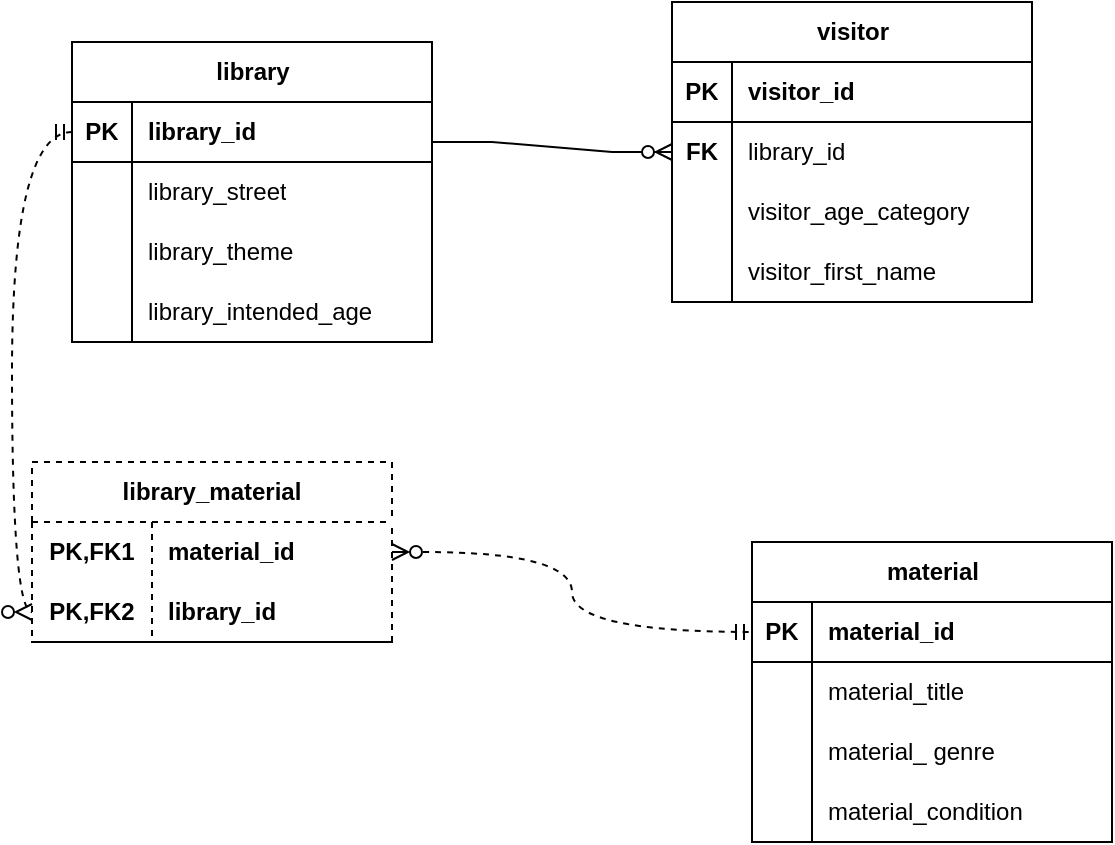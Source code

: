 <mxfile version="24.8.9">
  <diagram name="Page-1" id="pmgUfY8k_UfyqdR4RdMb">
    <mxGraphModel dx="794" dy="454" grid="1" gridSize="10" guides="1" tooltips="1" connect="1" arrows="1" fold="1" page="1" pageScale="1" pageWidth="850" pageHeight="1100" math="0" shadow="0">
      <root>
        <mxCell id="0" />
        <mxCell id="1" parent="0" />
        <mxCell id="-FO2W6koMRqXsFn11K_Z-1" value="library" style="shape=table;startSize=30;container=1;collapsible=1;childLayout=tableLayout;fixedRows=1;rowLines=0;fontStyle=1;align=center;resizeLast=1;html=1;" parent="1" vertex="1">
          <mxGeometry x="140" y="40" width="180" height="150" as="geometry" />
        </mxCell>
        <mxCell id="-FO2W6koMRqXsFn11K_Z-2" value="" style="shape=tableRow;horizontal=0;startSize=0;swimlaneHead=0;swimlaneBody=0;fillColor=none;collapsible=0;dropTarget=0;points=[[0,0.5],[1,0.5]];portConstraint=eastwest;top=0;left=0;right=0;bottom=1;" parent="-FO2W6koMRqXsFn11K_Z-1" vertex="1">
          <mxGeometry y="30" width="180" height="30" as="geometry" />
        </mxCell>
        <mxCell id="-FO2W6koMRqXsFn11K_Z-3" value="PK" style="shape=partialRectangle;connectable=0;fillColor=none;top=0;left=0;bottom=0;right=0;fontStyle=1;overflow=hidden;whiteSpace=wrap;html=1;" parent="-FO2W6koMRqXsFn11K_Z-2" vertex="1">
          <mxGeometry width="30" height="30" as="geometry">
            <mxRectangle width="30" height="30" as="alternateBounds" />
          </mxGeometry>
        </mxCell>
        <mxCell id="-FO2W6koMRqXsFn11K_Z-4" value="library_id" style="shape=partialRectangle;connectable=0;fillColor=none;top=0;left=0;bottom=0;right=0;align=left;spacingLeft=6;fontStyle=1;overflow=hidden;whiteSpace=wrap;html=1;" parent="-FO2W6koMRqXsFn11K_Z-2" vertex="1">
          <mxGeometry x="30" width="150" height="30" as="geometry">
            <mxRectangle width="150" height="30" as="alternateBounds" />
          </mxGeometry>
        </mxCell>
        <mxCell id="-FO2W6koMRqXsFn11K_Z-5" value="" style="shape=tableRow;horizontal=0;startSize=0;swimlaneHead=0;swimlaneBody=0;fillColor=none;collapsible=0;dropTarget=0;points=[[0,0.5],[1,0.5]];portConstraint=eastwest;top=0;left=0;right=0;bottom=0;" parent="-FO2W6koMRqXsFn11K_Z-1" vertex="1">
          <mxGeometry y="60" width="180" height="30" as="geometry" />
        </mxCell>
        <mxCell id="-FO2W6koMRqXsFn11K_Z-6" value="" style="shape=partialRectangle;connectable=0;fillColor=none;top=0;left=0;bottom=0;right=0;editable=1;overflow=hidden;whiteSpace=wrap;html=1;" parent="-FO2W6koMRqXsFn11K_Z-5" vertex="1">
          <mxGeometry width="30" height="30" as="geometry">
            <mxRectangle width="30" height="30" as="alternateBounds" />
          </mxGeometry>
        </mxCell>
        <mxCell id="-FO2W6koMRqXsFn11K_Z-7" value="library_street" style="shape=partialRectangle;connectable=0;fillColor=none;top=0;left=0;bottom=0;right=0;align=left;spacingLeft=6;overflow=hidden;whiteSpace=wrap;html=1;" parent="-FO2W6koMRqXsFn11K_Z-5" vertex="1">
          <mxGeometry x="30" width="150" height="30" as="geometry">
            <mxRectangle width="150" height="30" as="alternateBounds" />
          </mxGeometry>
        </mxCell>
        <mxCell id="-FO2W6koMRqXsFn11K_Z-8" value="" style="shape=tableRow;horizontal=0;startSize=0;swimlaneHead=0;swimlaneBody=0;fillColor=none;collapsible=0;dropTarget=0;points=[[0,0.5],[1,0.5]];portConstraint=eastwest;top=0;left=0;right=0;bottom=0;" parent="-FO2W6koMRqXsFn11K_Z-1" vertex="1">
          <mxGeometry y="90" width="180" height="30" as="geometry" />
        </mxCell>
        <mxCell id="-FO2W6koMRqXsFn11K_Z-9" value="" style="shape=partialRectangle;connectable=0;fillColor=none;top=0;left=0;bottom=0;right=0;editable=1;overflow=hidden;whiteSpace=wrap;html=1;" parent="-FO2W6koMRqXsFn11K_Z-8" vertex="1">
          <mxGeometry width="30" height="30" as="geometry">
            <mxRectangle width="30" height="30" as="alternateBounds" />
          </mxGeometry>
        </mxCell>
        <mxCell id="-FO2W6koMRqXsFn11K_Z-10" value="library_theme" style="shape=partialRectangle;connectable=0;fillColor=none;top=0;left=0;bottom=0;right=0;align=left;spacingLeft=6;overflow=hidden;whiteSpace=wrap;html=1;" parent="-FO2W6koMRqXsFn11K_Z-8" vertex="1">
          <mxGeometry x="30" width="150" height="30" as="geometry">
            <mxRectangle width="150" height="30" as="alternateBounds" />
          </mxGeometry>
        </mxCell>
        <mxCell id="-FO2W6koMRqXsFn11K_Z-11" value="" style="shape=tableRow;horizontal=0;startSize=0;swimlaneHead=0;swimlaneBody=0;fillColor=none;collapsible=0;dropTarget=0;points=[[0,0.5],[1,0.5]];portConstraint=eastwest;top=0;left=0;right=0;bottom=0;" parent="-FO2W6koMRqXsFn11K_Z-1" vertex="1">
          <mxGeometry y="120" width="180" height="30" as="geometry" />
        </mxCell>
        <mxCell id="-FO2W6koMRqXsFn11K_Z-12" value="" style="shape=partialRectangle;connectable=0;fillColor=none;top=0;left=0;bottom=0;right=0;editable=1;overflow=hidden;whiteSpace=wrap;html=1;" parent="-FO2W6koMRqXsFn11K_Z-11" vertex="1">
          <mxGeometry width="30" height="30" as="geometry">
            <mxRectangle width="30" height="30" as="alternateBounds" />
          </mxGeometry>
        </mxCell>
        <mxCell id="-FO2W6koMRqXsFn11K_Z-13" value="library_intended_age" style="shape=partialRectangle;connectable=0;fillColor=none;top=0;left=0;bottom=0;right=0;align=left;spacingLeft=6;overflow=hidden;whiteSpace=wrap;html=1;" parent="-FO2W6koMRqXsFn11K_Z-11" vertex="1">
          <mxGeometry x="30" width="150" height="30" as="geometry">
            <mxRectangle width="150" height="30" as="alternateBounds" />
          </mxGeometry>
        </mxCell>
        <mxCell id="-FO2W6koMRqXsFn11K_Z-14" value="visitor" style="shape=table;startSize=30;container=1;collapsible=1;childLayout=tableLayout;fixedRows=1;rowLines=0;fontStyle=1;align=center;resizeLast=1;html=1;" parent="1" vertex="1">
          <mxGeometry x="440" y="20" width="180" height="150" as="geometry" />
        </mxCell>
        <mxCell id="-FO2W6koMRqXsFn11K_Z-15" value="" style="shape=tableRow;horizontal=0;startSize=0;swimlaneHead=0;swimlaneBody=0;fillColor=none;collapsible=0;dropTarget=0;points=[[0,0.5],[1,0.5]];portConstraint=eastwest;top=0;left=0;right=0;bottom=1;" parent="-FO2W6koMRqXsFn11K_Z-14" vertex="1">
          <mxGeometry y="30" width="180" height="30" as="geometry" />
        </mxCell>
        <mxCell id="-FO2W6koMRqXsFn11K_Z-16" value="PK" style="shape=partialRectangle;connectable=0;fillColor=none;top=0;left=0;bottom=0;right=0;fontStyle=1;overflow=hidden;whiteSpace=wrap;html=1;" parent="-FO2W6koMRqXsFn11K_Z-15" vertex="1">
          <mxGeometry width="30" height="30" as="geometry">
            <mxRectangle width="30" height="30" as="alternateBounds" />
          </mxGeometry>
        </mxCell>
        <mxCell id="-FO2W6koMRqXsFn11K_Z-17" value="visitor_id" style="shape=partialRectangle;connectable=0;fillColor=none;top=0;left=0;bottom=0;right=0;align=left;spacingLeft=6;fontStyle=1;overflow=hidden;whiteSpace=wrap;html=1;" parent="-FO2W6koMRqXsFn11K_Z-15" vertex="1">
          <mxGeometry x="30" width="150" height="30" as="geometry">
            <mxRectangle width="150" height="30" as="alternateBounds" />
          </mxGeometry>
        </mxCell>
        <mxCell id="-FO2W6koMRqXsFn11K_Z-18" value="" style="shape=tableRow;horizontal=0;startSize=0;swimlaneHead=0;swimlaneBody=0;fillColor=none;collapsible=0;dropTarget=0;points=[[0,0.5],[1,0.5]];portConstraint=eastwest;top=0;left=0;right=0;bottom=0;" parent="-FO2W6koMRqXsFn11K_Z-14" vertex="1">
          <mxGeometry y="60" width="180" height="30" as="geometry" />
        </mxCell>
        <mxCell id="-FO2W6koMRqXsFn11K_Z-19" value="&lt;b&gt;FK&lt;/b&gt;" style="shape=partialRectangle;connectable=0;fillColor=none;top=0;left=0;bottom=0;right=0;editable=1;overflow=hidden;whiteSpace=wrap;html=1;" parent="-FO2W6koMRqXsFn11K_Z-18" vertex="1">
          <mxGeometry width="30" height="30" as="geometry">
            <mxRectangle width="30" height="30" as="alternateBounds" />
          </mxGeometry>
        </mxCell>
        <mxCell id="-FO2W6koMRqXsFn11K_Z-20" value="library_id" style="shape=partialRectangle;connectable=0;fillColor=none;top=0;left=0;bottom=0;right=0;align=left;spacingLeft=6;overflow=hidden;whiteSpace=wrap;html=1;" parent="-FO2W6koMRqXsFn11K_Z-18" vertex="1">
          <mxGeometry x="30" width="150" height="30" as="geometry">
            <mxRectangle width="150" height="30" as="alternateBounds" />
          </mxGeometry>
        </mxCell>
        <mxCell id="-FO2W6koMRqXsFn11K_Z-21" value="" style="shape=tableRow;horizontal=0;startSize=0;swimlaneHead=0;swimlaneBody=0;fillColor=none;collapsible=0;dropTarget=0;points=[[0,0.5],[1,0.5]];portConstraint=eastwest;top=0;left=0;right=0;bottom=0;" parent="-FO2W6koMRqXsFn11K_Z-14" vertex="1">
          <mxGeometry y="90" width="180" height="30" as="geometry" />
        </mxCell>
        <mxCell id="-FO2W6koMRqXsFn11K_Z-22" value="" style="shape=partialRectangle;connectable=0;fillColor=none;top=0;left=0;bottom=0;right=0;editable=1;overflow=hidden;whiteSpace=wrap;html=1;" parent="-FO2W6koMRqXsFn11K_Z-21" vertex="1">
          <mxGeometry width="30" height="30" as="geometry">
            <mxRectangle width="30" height="30" as="alternateBounds" />
          </mxGeometry>
        </mxCell>
        <mxCell id="-FO2W6koMRqXsFn11K_Z-23" value="visitor_age_category" style="shape=partialRectangle;connectable=0;fillColor=none;top=0;left=0;bottom=0;right=0;align=left;spacingLeft=6;overflow=hidden;whiteSpace=wrap;html=1;" parent="-FO2W6koMRqXsFn11K_Z-21" vertex="1">
          <mxGeometry x="30" width="150" height="30" as="geometry">
            <mxRectangle width="150" height="30" as="alternateBounds" />
          </mxGeometry>
        </mxCell>
        <mxCell id="-FO2W6koMRqXsFn11K_Z-24" value="" style="shape=tableRow;horizontal=0;startSize=0;swimlaneHead=0;swimlaneBody=0;fillColor=none;collapsible=0;dropTarget=0;points=[[0,0.5],[1,0.5]];portConstraint=eastwest;top=0;left=0;right=0;bottom=0;" parent="-FO2W6koMRqXsFn11K_Z-14" vertex="1">
          <mxGeometry y="120" width="180" height="30" as="geometry" />
        </mxCell>
        <mxCell id="-FO2W6koMRqXsFn11K_Z-25" value="" style="shape=partialRectangle;connectable=0;fillColor=none;top=0;left=0;bottom=0;right=0;editable=1;overflow=hidden;whiteSpace=wrap;html=1;" parent="-FO2W6koMRqXsFn11K_Z-24" vertex="1">
          <mxGeometry width="30" height="30" as="geometry">
            <mxRectangle width="30" height="30" as="alternateBounds" />
          </mxGeometry>
        </mxCell>
        <mxCell id="-FO2W6koMRqXsFn11K_Z-26" value="visitor_first_name" style="shape=partialRectangle;connectable=0;fillColor=none;top=0;left=0;bottom=0;right=0;align=left;spacingLeft=6;overflow=hidden;whiteSpace=wrap;html=1;" parent="-FO2W6koMRqXsFn11K_Z-24" vertex="1">
          <mxGeometry x="30" width="150" height="30" as="geometry">
            <mxRectangle width="150" height="30" as="alternateBounds" />
          </mxGeometry>
        </mxCell>
        <mxCell id="-FO2W6koMRqXsFn11K_Z-27" value="material" style="shape=table;startSize=30;container=1;collapsible=1;childLayout=tableLayout;fixedRows=1;rowLines=0;fontStyle=1;align=center;resizeLast=1;html=1;" parent="1" vertex="1">
          <mxGeometry x="480" y="290" width="180" height="150" as="geometry" />
        </mxCell>
        <mxCell id="-FO2W6koMRqXsFn11K_Z-28" value="" style="shape=tableRow;horizontal=0;startSize=0;swimlaneHead=0;swimlaneBody=0;fillColor=none;collapsible=0;dropTarget=0;points=[[0,0.5],[1,0.5]];portConstraint=eastwest;top=0;left=0;right=0;bottom=1;" parent="-FO2W6koMRqXsFn11K_Z-27" vertex="1">
          <mxGeometry y="30" width="180" height="30" as="geometry" />
        </mxCell>
        <mxCell id="-FO2W6koMRqXsFn11K_Z-29" value="PK" style="shape=partialRectangle;connectable=0;fillColor=none;top=0;left=0;bottom=0;right=0;fontStyle=1;overflow=hidden;whiteSpace=wrap;html=1;" parent="-FO2W6koMRqXsFn11K_Z-28" vertex="1">
          <mxGeometry width="30" height="30" as="geometry">
            <mxRectangle width="30" height="30" as="alternateBounds" />
          </mxGeometry>
        </mxCell>
        <mxCell id="-FO2W6koMRqXsFn11K_Z-30" value="material_id" style="shape=partialRectangle;connectable=0;fillColor=none;top=0;left=0;bottom=0;right=0;align=left;spacingLeft=6;fontStyle=1;overflow=hidden;whiteSpace=wrap;html=1;" parent="-FO2W6koMRqXsFn11K_Z-28" vertex="1">
          <mxGeometry x="30" width="150" height="30" as="geometry">
            <mxRectangle width="150" height="30" as="alternateBounds" />
          </mxGeometry>
        </mxCell>
        <mxCell id="-FO2W6koMRqXsFn11K_Z-31" value="" style="shape=tableRow;horizontal=0;startSize=0;swimlaneHead=0;swimlaneBody=0;fillColor=none;collapsible=0;dropTarget=0;points=[[0,0.5],[1,0.5]];portConstraint=eastwest;top=0;left=0;right=0;bottom=0;" parent="-FO2W6koMRqXsFn11K_Z-27" vertex="1">
          <mxGeometry y="60" width="180" height="30" as="geometry" />
        </mxCell>
        <mxCell id="-FO2W6koMRqXsFn11K_Z-32" value="" style="shape=partialRectangle;connectable=0;fillColor=none;top=0;left=0;bottom=0;right=0;editable=1;overflow=hidden;whiteSpace=wrap;html=1;" parent="-FO2W6koMRqXsFn11K_Z-31" vertex="1">
          <mxGeometry width="30" height="30" as="geometry">
            <mxRectangle width="30" height="30" as="alternateBounds" />
          </mxGeometry>
        </mxCell>
        <mxCell id="-FO2W6koMRqXsFn11K_Z-33" value="material_title" style="shape=partialRectangle;connectable=0;fillColor=none;top=0;left=0;bottom=0;right=0;align=left;spacingLeft=6;overflow=hidden;whiteSpace=wrap;html=1;" parent="-FO2W6koMRqXsFn11K_Z-31" vertex="1">
          <mxGeometry x="30" width="150" height="30" as="geometry">
            <mxRectangle width="150" height="30" as="alternateBounds" />
          </mxGeometry>
        </mxCell>
        <mxCell id="-FO2W6koMRqXsFn11K_Z-34" value="" style="shape=tableRow;horizontal=0;startSize=0;swimlaneHead=0;swimlaneBody=0;fillColor=none;collapsible=0;dropTarget=0;points=[[0,0.5],[1,0.5]];portConstraint=eastwest;top=0;left=0;right=0;bottom=0;" parent="-FO2W6koMRqXsFn11K_Z-27" vertex="1">
          <mxGeometry y="90" width="180" height="30" as="geometry" />
        </mxCell>
        <mxCell id="-FO2W6koMRqXsFn11K_Z-35" value="" style="shape=partialRectangle;connectable=0;fillColor=none;top=0;left=0;bottom=0;right=0;editable=1;overflow=hidden;whiteSpace=wrap;html=1;" parent="-FO2W6koMRqXsFn11K_Z-34" vertex="1">
          <mxGeometry width="30" height="30" as="geometry">
            <mxRectangle width="30" height="30" as="alternateBounds" />
          </mxGeometry>
        </mxCell>
        <mxCell id="-FO2W6koMRqXsFn11K_Z-36" value="material_ genre" style="shape=partialRectangle;connectable=0;fillColor=none;top=0;left=0;bottom=0;right=0;align=left;spacingLeft=6;overflow=hidden;whiteSpace=wrap;html=1;" parent="-FO2W6koMRqXsFn11K_Z-34" vertex="1">
          <mxGeometry x="30" width="150" height="30" as="geometry">
            <mxRectangle width="150" height="30" as="alternateBounds" />
          </mxGeometry>
        </mxCell>
        <mxCell id="-FO2W6koMRqXsFn11K_Z-37" value="" style="shape=tableRow;horizontal=0;startSize=0;swimlaneHead=0;swimlaneBody=0;fillColor=none;collapsible=0;dropTarget=0;points=[[0,0.5],[1,0.5]];portConstraint=eastwest;top=0;left=0;right=0;bottom=0;" parent="-FO2W6koMRqXsFn11K_Z-27" vertex="1">
          <mxGeometry y="120" width="180" height="30" as="geometry" />
        </mxCell>
        <mxCell id="-FO2W6koMRqXsFn11K_Z-38" value="" style="shape=partialRectangle;connectable=0;fillColor=none;top=0;left=0;bottom=0;right=0;editable=1;overflow=hidden;whiteSpace=wrap;html=1;" parent="-FO2W6koMRqXsFn11K_Z-37" vertex="1">
          <mxGeometry width="30" height="30" as="geometry">
            <mxRectangle width="30" height="30" as="alternateBounds" />
          </mxGeometry>
        </mxCell>
        <mxCell id="-FO2W6koMRqXsFn11K_Z-39" value="material_condition" style="shape=partialRectangle;connectable=0;fillColor=none;top=0;left=0;bottom=0;right=0;align=left;spacingLeft=6;overflow=hidden;whiteSpace=wrap;html=1;" parent="-FO2W6koMRqXsFn11K_Z-37" vertex="1">
          <mxGeometry x="30" width="150" height="30" as="geometry">
            <mxRectangle width="150" height="30" as="alternateBounds" />
          </mxGeometry>
        </mxCell>
        <mxCell id="-FO2W6koMRqXsFn11K_Z-40" value="library_material" style="shape=table;startSize=30;container=1;collapsible=1;childLayout=tableLayout;fixedRows=1;rowLines=0;fontStyle=1;align=center;resizeLast=1;html=1;whiteSpace=wrap;dashed=1;" parent="1" vertex="1">
          <mxGeometry x="120" y="250" width="180" height="90" as="geometry" />
        </mxCell>
        <mxCell id="-FO2W6koMRqXsFn11K_Z-41" value="" style="shape=tableRow;horizontal=0;startSize=0;swimlaneHead=0;swimlaneBody=0;fillColor=none;collapsible=0;dropTarget=0;points=[[0,0.5],[1,0.5]];portConstraint=eastwest;top=0;left=0;right=0;bottom=0;html=1;" parent="-FO2W6koMRqXsFn11K_Z-40" vertex="1">
          <mxGeometry y="30" width="180" height="30" as="geometry" />
        </mxCell>
        <mxCell id="-FO2W6koMRqXsFn11K_Z-42" value="PK,FK1" style="shape=partialRectangle;connectable=0;fillColor=none;top=0;left=0;bottom=0;right=0;fontStyle=1;overflow=hidden;html=1;whiteSpace=wrap;" parent="-FO2W6koMRqXsFn11K_Z-41" vertex="1">
          <mxGeometry width="60" height="30" as="geometry">
            <mxRectangle width="60" height="30" as="alternateBounds" />
          </mxGeometry>
        </mxCell>
        <mxCell id="-FO2W6koMRqXsFn11K_Z-43" value="material_id" style="shape=partialRectangle;connectable=0;fillColor=none;top=0;left=0;bottom=0;right=0;align=left;spacingLeft=6;fontStyle=1;overflow=hidden;html=1;whiteSpace=wrap;" parent="-FO2W6koMRqXsFn11K_Z-41" vertex="1">
          <mxGeometry x="60" width="120" height="30" as="geometry">
            <mxRectangle width="120" height="30" as="alternateBounds" />
          </mxGeometry>
        </mxCell>
        <mxCell id="-FO2W6koMRqXsFn11K_Z-44" value="" style="shape=tableRow;horizontal=0;startSize=0;swimlaneHead=0;swimlaneBody=0;fillColor=none;collapsible=0;dropTarget=0;points=[[0,0.5],[1,0.5]];portConstraint=eastwest;top=0;left=0;right=0;bottom=1;html=1;" parent="-FO2W6koMRqXsFn11K_Z-40" vertex="1">
          <mxGeometry y="60" width="180" height="30" as="geometry" />
        </mxCell>
        <mxCell id="-FO2W6koMRqXsFn11K_Z-45" value="PK,FK2" style="shape=partialRectangle;connectable=0;fillColor=none;top=0;left=0;bottom=0;right=0;fontStyle=1;overflow=hidden;html=1;whiteSpace=wrap;" parent="-FO2W6koMRqXsFn11K_Z-44" vertex="1">
          <mxGeometry width="60" height="30" as="geometry">
            <mxRectangle width="60" height="30" as="alternateBounds" />
          </mxGeometry>
        </mxCell>
        <mxCell id="-FO2W6koMRqXsFn11K_Z-46" value="library_id" style="shape=partialRectangle;connectable=0;fillColor=none;top=0;left=0;bottom=0;right=0;align=left;spacingLeft=6;fontStyle=1;overflow=hidden;html=1;whiteSpace=wrap;" parent="-FO2W6koMRqXsFn11K_Z-44" vertex="1">
          <mxGeometry x="60" width="120" height="30" as="geometry">
            <mxRectangle width="120" height="30" as="alternateBounds" />
          </mxGeometry>
        </mxCell>
        <mxCell id="-FO2W6koMRqXsFn11K_Z-53" value="" style="edgeStyle=orthogonalEdgeStyle;fontSize=12;html=1;endArrow=ERzeroToMany;endFill=1;rounded=0;dashed=1;startArrow=ERmandOne;startFill=0;curved=1;entryX=0;entryY=0.5;entryDx=0;entryDy=0;exitX=0;exitY=0.5;exitDx=0;exitDy=0;" parent="1" source="-FO2W6koMRqXsFn11K_Z-2" target="-FO2W6koMRqXsFn11K_Z-44" edge="1">
          <mxGeometry width="100" height="100" relative="1" as="geometry">
            <mxPoint x="111" y="95" as="sourcePoint" />
            <mxPoint x="90" y="370" as="targetPoint" />
          </mxGeometry>
        </mxCell>
        <mxCell id="-FO2W6koMRqXsFn11K_Z-54" value="" style="edgeStyle=orthogonalEdgeStyle;fontSize=12;html=1;endArrow=ERmandOne;endFill=0;rounded=0;exitX=1;exitY=0.5;exitDx=0;exitDy=0;entryX=0;entryY=0.5;entryDx=0;entryDy=0;curved=1;dashed=1;startArrow=ERzeroToMany;startFill=0;" parent="1" source="-FO2W6koMRqXsFn11K_Z-41" target="-FO2W6koMRqXsFn11K_Z-28" edge="1">
          <mxGeometry width="100" height="100" relative="1" as="geometry">
            <mxPoint x="620" y="230" as="sourcePoint" />
            <mxPoint x="720" y="130" as="targetPoint" />
          </mxGeometry>
        </mxCell>
        <mxCell id="-FO2W6koMRqXsFn11K_Z-56" value="" style="edgeStyle=entityRelationEdgeStyle;fontSize=12;html=1;endArrow=ERzeroToMany;endFill=1;rounded=0;entryX=0;entryY=0.5;entryDx=0;entryDy=0;" parent="1" target="-FO2W6koMRqXsFn11K_Z-18" edge="1">
          <mxGeometry width="100" height="100" relative="1" as="geometry">
            <mxPoint x="320" y="90" as="sourcePoint" />
            <mxPoint x="460" y="220" as="targetPoint" />
            <Array as="points">
              <mxPoint x="340" y="60" />
            </Array>
          </mxGeometry>
        </mxCell>
      </root>
    </mxGraphModel>
  </diagram>
</mxfile>
